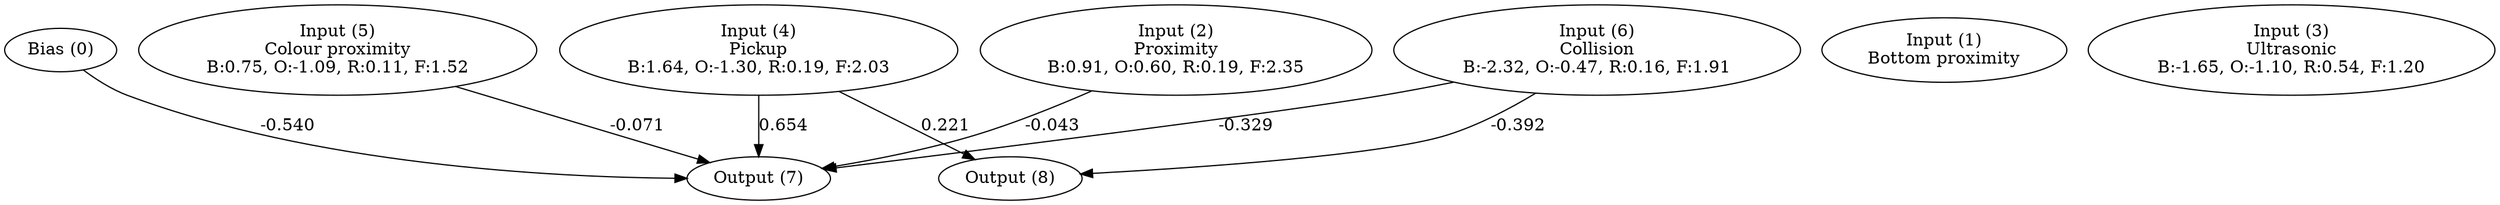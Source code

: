 digraph G {
  0 [ label="Bias (0)" ];
  1 [ label="Input (1)\nBottom proximity" ];
  2 [ label="Input (2)\nProximity\nB:0.91, O:0.60, R:0.19, F:2.35" ];
  3 [ label="Input (3)\nUltrasonic\nB:-1.65, O:-1.10, R:0.54, F:1.20" ];
  4 [ label="Input (4)\nPickup\nB:1.64, O:-1.30, R:0.19, F:2.03" ];
  5 [ label="Input (5)\nColour proximity\nB:0.75, O:-1.09, R:0.11, F:1.52" ];
  6 [ label="Input (6)\nCollision\nB:-2.32, O:-0.47, R:0.16, F:1.91" ];
  7 [ label="Output (7)" ];
  8 [ label="Output (8)" ];
  { rank=same 0 1 2 3 4 5 6 }
  { rank=same 7 8 }
  0 -> 7 [ label="-0.540" ];
  2 -> 7 [ label="-0.043" ];
  4 -> 7 [ label="0.654" ];
  4 -> 8 [ label="0.221" ];
  5 -> 7 [ label="-0.071" ];
  6 -> 7 [ label="-0.329" ];
  6 -> 8 [ label="-0.392" ];
}
